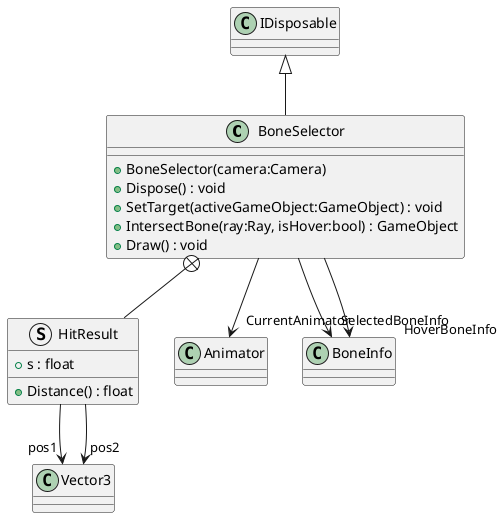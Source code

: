@startuml
class BoneSelector {
    + BoneSelector(camera:Camera)
    + Dispose() : void
    + SetTarget(activeGameObject:GameObject) : void
    + IntersectBone(ray:Ray, isHover:bool) : GameObject
    + Draw() : void
}
struct HitResult {
    + s : float
    + Distance() : float
}
IDisposable <|-- BoneSelector
BoneSelector --> "CurrentAnimator" Animator
BoneSelector --> "SelectedBoneInfo" BoneInfo
BoneSelector --> "HoverBoneInfo" BoneInfo
BoneSelector +-- HitResult
HitResult --> "pos1" Vector3
HitResult --> "pos2" Vector3
@enduml
